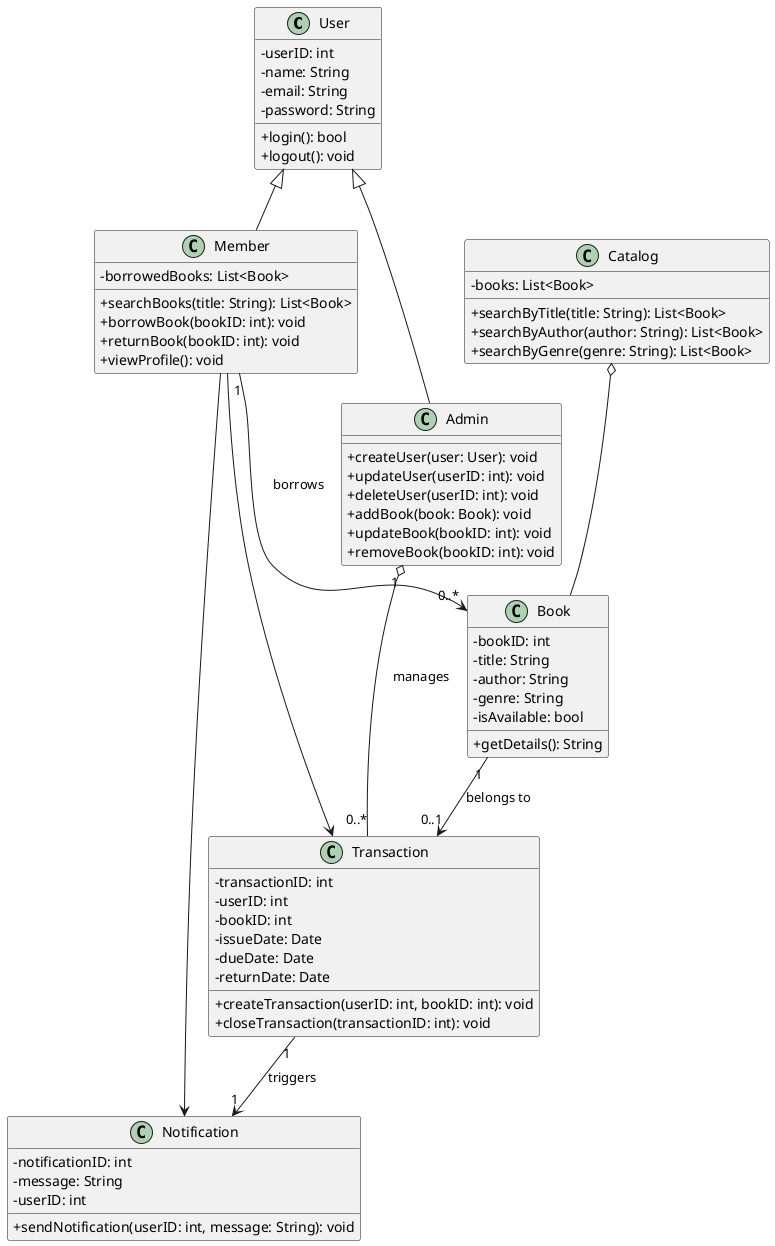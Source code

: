 @startuml
skinparam classAttributeIconSize 0

' User class hierarchy
class User {
  - userID: int
  - name: String
  - email: String
  - password: String
  + login(): bool
  + logout(): void
}

class Admin {
  + createUser(user: User): void
  + updateUser(userID: int): void
  + deleteUser(userID: int): void
  + addBook(book: Book): void
  + updateBook(bookID: int): void
  + removeBook(bookID: int): void
}

class Member {
  - borrowedBooks: List<Book>
  + searchBooks(title: String): List<Book>
  + borrowBook(bookID: int): void
  + returnBook(bookID: int): void
  + viewProfile(): void
}

User <|-- Admin
User <|-- Member

' Book and Catalog classes
class Book {
  - bookID: int
  - title: String
  - author: String
  - genre: String
  - isAvailable: bool
  + getDetails(): String
}

class Catalog {
  - books: List<Book>
  + searchByTitle(title: String): List<Book>
  + searchByAuthor(author: String): List<Book>
  + searchByGenre(genre: String): List<Book>
}

Catalog o-- Book
' Transactions and Notifications
class Transaction {
  - transactionID: int
  - userID: int
  - bookID: int
  - issueDate: Date
  - dueDate: Date
  - returnDate: Date
  + createTransaction(userID: int, bookID: int): void
  + closeTransaction(transactionID: int): void
}

class Notification {
  - notificationID: int
  - message: String
  - userID: int
  + sendNotification(userID: int, message: String): void
}

Member --> Transaction
Member --> Notification

' Relationships and multiplicities
Admin "1" o-- "0..*" Transaction : manages
Member "1" --> "0..*" Book : borrows
Book "1" --> "0..1" Transaction : belongs to
Transaction "1" --> "1" Notification : triggers

@enduml
